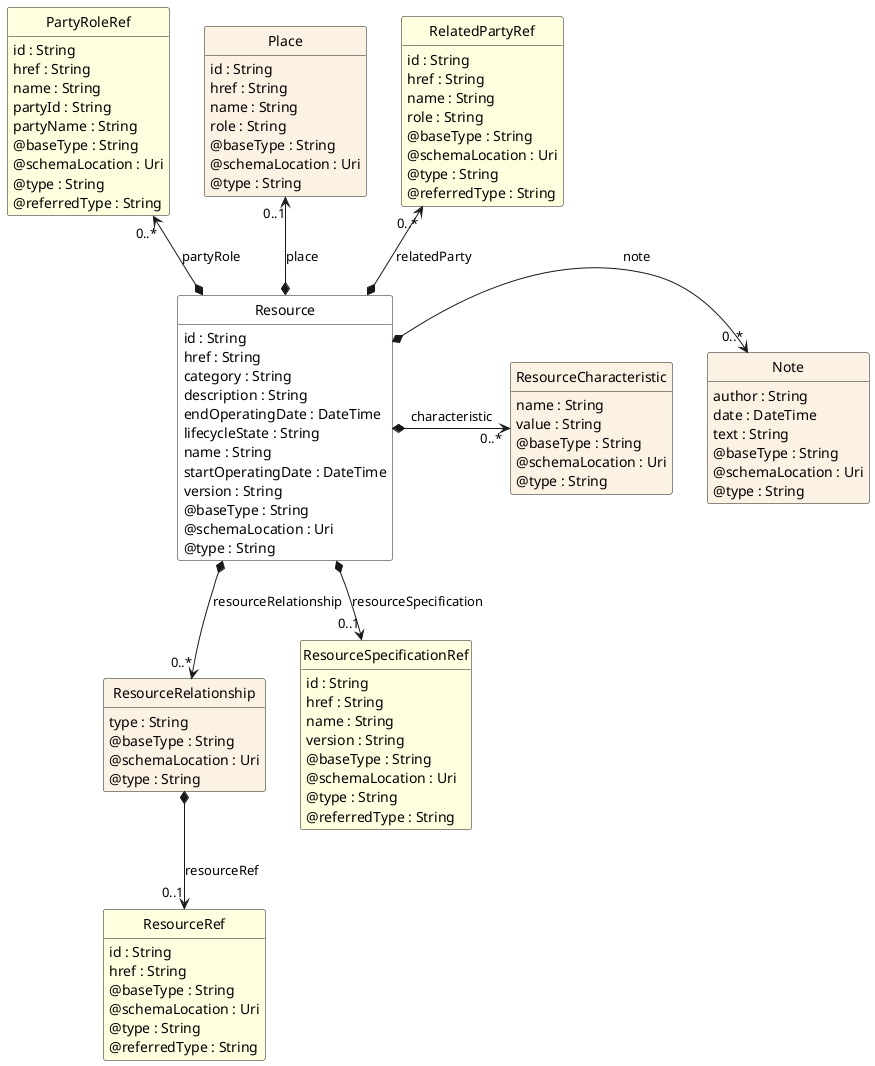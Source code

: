 @startuml
hide circle
hide methods
hide stereotype
show <<Enumeration>> stereotype
skinparam class {
   BackgroundColor<<Enumeration>> #E6F5F7
   BackgroundColor<<Ref>> #FFFFE0
   BackgroundColor<<Pivot>> #FFFFFFF
   BackgroundColor #FCF2E3
}

class Resource <<Pivot>> {
    id : String
    href : String
    category : String
    description : String
    endOperatingDate : DateTime
    lifecycleState : String
    name : String
    startOperatingDate : DateTime
    version : String
    @baseType : String
    @schemaLocation : Uri
    @type : String
}

class ResourceCharacteristic {
    name : String
    value : String
    @baseType : String
    @schemaLocation : Uri
    @type : String
}

class Note {
    author : String
    date : DateTime
    text : String
    @baseType : String
    @schemaLocation : Uri
    @type : String
}

class PartyRoleRef <<Ref>> {
    id : String
    href : String
    name : String
    partyId : String
    partyName : String
    @baseType : String
    @schemaLocation : Uri
    @type : String
    @referredType : String
}

class Place {
    id : String
    href : String
    name : String
    role : String
    @baseType : String
    @schemaLocation : Uri
    @type : String
}

class RelatedPartyRef <<Ref>> {
    id : String
    href : String
    name : String
    role : String
    @baseType : String
    @schemaLocation : Uri
    @type : String
    @referredType : String
}

class ResourceRelationship {
    type : String
    @baseType : String
    @schemaLocation : Uri
    @type : String
}

class ResourceRef <<Ref>> {
    id : String
    href : String
    @baseType : String
    @schemaLocation : Uri
    @type : String
    @referredType : String
}

class ResourceSpecificationRef <<Ref>> {
    id : String
    href : String
    name : String
    version : String
    @baseType : String
    @schemaLocation : Uri
    @type : String
    @referredType : String
}


'processing edges for Resource
Note "0..*" <-left-* Resource : note
' rule: L01
Resource *-right-> "0..*" ResourceCharacteristic : characteristic
' rule: R03
PartyRoleRef "0..*" <--* Resource : partyRole
' rule: General above rule - direction: right
Place "0..1" <--* Resource : place
' rule: General above rule - direction: right
RelatedPartyRef "0..*" <--* Resource : relatedParty
' rule: General above rule - direction: right
Resource *-->  "0..*" ResourceRelationship : resourceRelationship
' rule: General below rule - either none already or unable to place left / right of currently placed
Resource *-->  "0..1" ResourceSpecificationRef : resourceSpecification
' rule: General below rule - either none already or unable to place left / right of currently placed
'completed processing of edges for Resource

'processing edges for ResourceCharacteristic

'processing edges for Note

'processing edges for PartyRoleRef

'processing edges for Place

'processing edges for RelatedPartyRef

'processing edges for ResourceRelationship
ResourceRelationship *-->  "0..1" ResourceRef : resourceRef
' rule: General below rule - either none already or unable to place left / right of currently placed
'completed processing of edges for ResourceRelationship

'processing edges for ResourceRef

'processing edges for ResourceSpecificationRef
@enduml